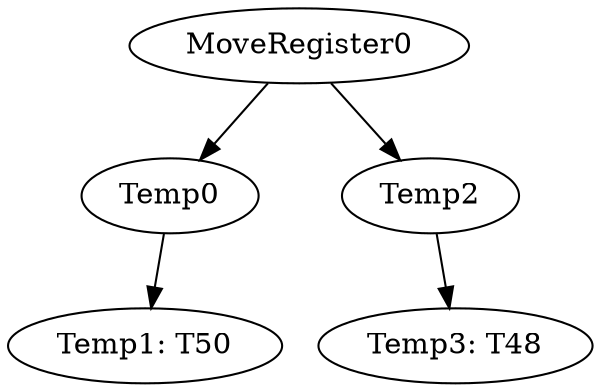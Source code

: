 digraph {
	ordering = out;
	MoveRegister0 -> Temp0;
	MoveRegister0 -> Temp2;
	Temp2 -> "Temp3: T48";
	Temp0 -> "Temp1: T50";
}

